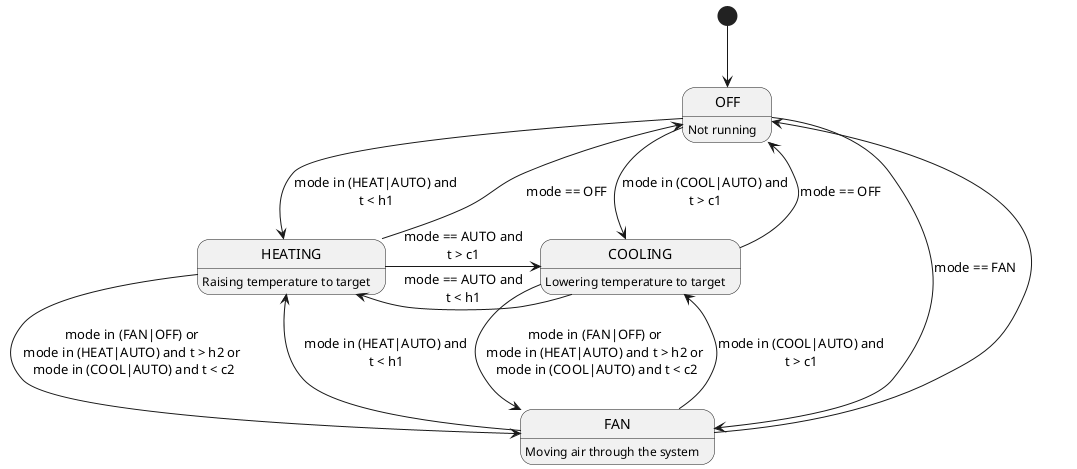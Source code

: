 @startuml ThermostatStates

[*] -down-> OFF

OFF : Not running
OFF -down-> HEATING: mode in (HEAT|AUTO) and\nt < h1
OFF -down-> COOLING: mode in (COOL|AUTO) and\nt > c1
OFF -down-> FAN: mode == FAN

HEATING : Raising temperature to target
HEATING -down-> FAN: mode in (FAN|OFF) or\nmode in (HEAT|AUTO) and t > h2 or\n mode in (COOL|AUTO) and t < c2
HEATING -up-> OFF: mode == OFF
HEATING -right-> COOLING: mode == AUTO and\nt > c1

COOLING : Lowering temperature to target
COOLING -down-> FAN: mode in (FAN|OFF) or\nmode in (HEAT|AUTO) and t > h2 or\n mode in (COOL|AUTO) and t < c2
COOLING -up-> OFF: mode == OFF
COOLING -left-> HEATING: mode == AUTO and\nt < h1

FAN : Moving air through the system
FAN -up-> OFF
FAN -up-> HEATING: mode in (HEAT|AUTO) and\nt < h1
FAN -up-> COOLING: mode in (COOL|AUTO) and\nt > c1

@enduml